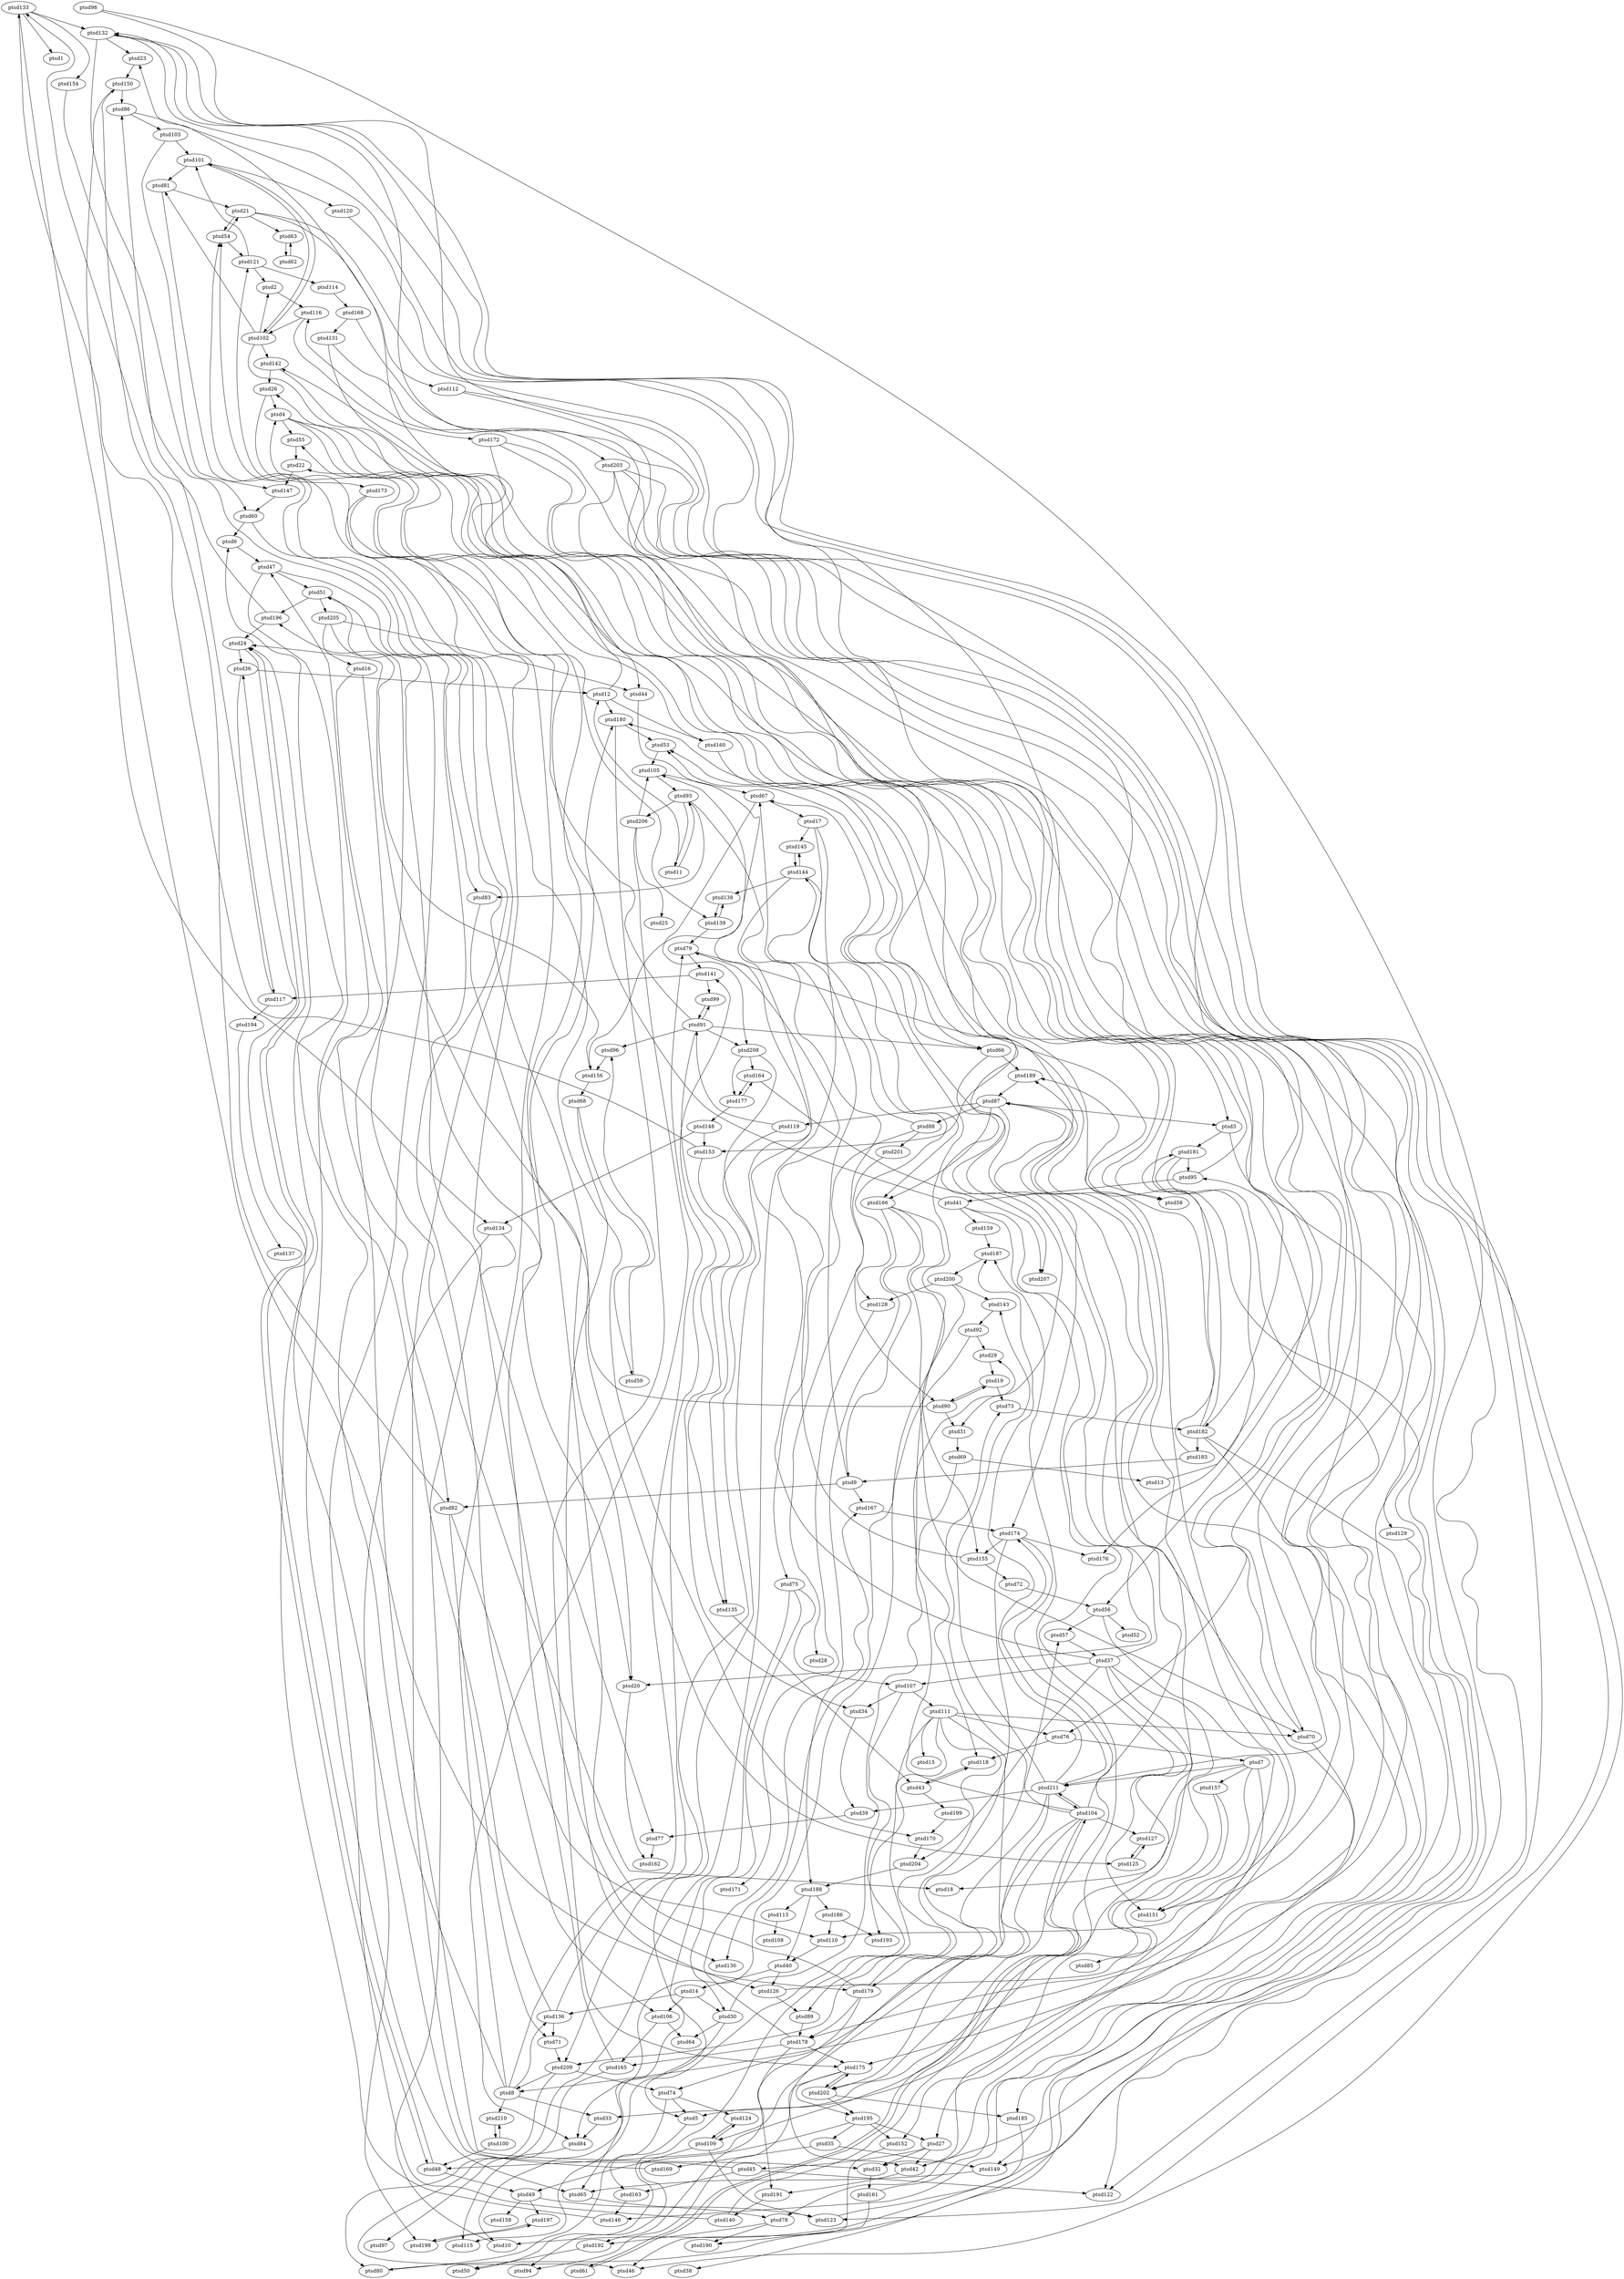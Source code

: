 strict digraph  {
ptsd1;
ptsd2;
ptsd3;
ptsd4;
ptsd5;
ptsd6;
ptsd7;
ptsd8;
ptsd9;
ptsd10;
ptsd11;
ptsd12;
ptsd13;
ptsd14;
ptsd15;
ptsd16;
ptsd17;
ptsd18;
ptsd19;
ptsd20;
ptsd21;
ptsd22;
ptsd23;
ptsd24;
ptsd25;
ptsd26;
ptsd27;
ptsd28;
ptsd29;
ptsd30;
ptsd31;
ptsd32;
ptsd33;
ptsd34;
ptsd35;
ptsd36;
ptsd37;
ptsd38;
ptsd39;
ptsd40;
ptsd41;
ptsd42;
ptsd43;
ptsd44;
ptsd45;
ptsd46;
ptsd47;
ptsd48;
ptsd49;
ptsd50;
ptsd51;
ptsd52;
ptsd53;
ptsd54;
ptsd55;
ptsd56;
ptsd57;
ptsd58;
ptsd59;
ptsd60;
ptsd61;
ptsd62;
ptsd63;
ptsd64;
ptsd65;
ptsd66;
ptsd67;
ptsd68;
ptsd69;
ptsd70;
ptsd71;
ptsd72;
ptsd73;
ptsd74;
ptsd75;
ptsd76;
ptsd77;
ptsd78;
ptsd79;
ptsd80;
ptsd81;
ptsd82;
ptsd83;
ptsd84;
ptsd85;
ptsd86;
ptsd87;
ptsd88;
ptsd89;
ptsd90;
ptsd91;
ptsd92;
ptsd93;
ptsd94;
ptsd95;
ptsd96;
ptsd97;
ptsd98;
ptsd99;
ptsd100;
ptsd101;
ptsd102;
ptsd103;
ptsd104;
ptsd105;
ptsd106;
ptsd107;
ptsd108;
ptsd109;
ptsd110;
ptsd111;
ptsd112;
ptsd113;
ptsd114;
ptsd115;
ptsd116;
ptsd117;
ptsd118;
ptsd119;
ptsd120;
ptsd121;
ptsd122;
ptsd123;
ptsd124;
ptsd125;
ptsd126;
ptsd127;
ptsd128;
ptsd129;
ptsd130;
ptsd131;
ptsd132;
ptsd133;
ptsd134;
ptsd135;
ptsd136;
ptsd137;
ptsd138;
ptsd139;
ptsd140;
ptsd141;
ptsd142;
ptsd143;
ptsd144;
ptsd145;
ptsd146;
ptsd147;
ptsd148;
ptsd149;
ptsd150;
ptsd151;
ptsd152;
ptsd153;
ptsd154;
ptsd155;
ptsd156;
ptsd157;
ptsd158;
ptsd159;
ptsd160;
ptsd161;
ptsd162;
ptsd163;
ptsd164;
ptsd165;
ptsd166;
ptsd167;
ptsd168;
ptsd169;
ptsd170;
ptsd171;
ptsd172;
ptsd173;
ptsd174;
ptsd175;
ptsd176;
ptsd177;
ptsd178;
ptsd179;
ptsd180;
ptsd181;
ptsd182;
ptsd183;
ptsd185;
ptsd186;
ptsd187;
ptsd188;
ptsd189;
ptsd190;
ptsd191;
ptsd192;
ptsd193;
ptsd194;
ptsd195;
ptsd196;
ptsd197;
ptsd198;
ptsd199;
ptsd200;
ptsd201;
ptsd202;
ptsd203;
ptsd204;
ptsd205;
ptsd206;
ptsd207;
ptsd208;
ptsd209;
ptsd210;
ptsd211;
ptsd133 -> ptsd1  [weight="0.23542181269837786"];
ptsd121 -> ptsd2  [weight="0.23435798742348593"];
ptsd102 -> ptsd2  [weight="0.36263814896055185"];
ptsd203 -> ptsd3  [weight="0.32291692760671886"];
ptsd87 -> ptsd3  [weight="0.3704102652050169"];
ptsd8 -> ptsd4  [weight="0.27369967491986275"];
ptsd26 -> ptsd4  [weight="0.21400386104845234"];
ptsd70 -> ptsd5  [weight="0.2712101301375609"];
ptsd74 -> ptsd5  [weight="0.35208753120475367"];
ptsd144 -> ptsd5  [weight="0.2103933130764109"];
ptsd8 -> ptsd6  [weight="0.24557133978684767"];
ptsd60 -> ptsd6  [weight="0.31806337114781424"];
ptsd76 -> ptsd7  [weight="0.30024863581508104"];
ptsd203 -> ptsd8  [weight="0.20027659891988486"];
ptsd209 -> ptsd8  [weight="0.23736485797912282"];
ptsd183 -> ptsd9  [weight="0.27517446146535984"];
ptsd166 -> ptsd9  [weight="0.20417018631816714"];
ptsd30 -> ptsd10  [weight="0.23726834224485333"];
ptsd185 -> ptsd10  [weight="0.2196929094859753"];
ptsd93 -> ptsd11  [weight="0.2992008950470303"];
ptsd11 -> ptsd12  [weight="0.2636705522841898"];
ptsd36 -> ptsd12  [weight="0.43669119395221323"];
ptsd69 -> ptsd13  [weight="0.42848901326062805"];
ptsd40 -> ptsd14  [weight="0.24517919521102643"];
ptsd111 -> ptsd15  [weight="0.2747514843974382"];
ptsd205 -> ptsd16  [weight="0.3615430374706697"];
ptsd67 -> ptsd17  [weight="0.24745385177843737"];
ptsd16 -> ptsd18  [weight="0.2810462105597778"];
ptsd7 -> ptsd18  [weight="0.4625877820823021"];
ptsd90 -> ptsd19  [weight="0.21337761403144614"];
ptsd29 -> ptsd19  [weight="0.29156072163700203"];
ptsd83 -> ptsd20  [weight="0.25830777655637804"];
ptsd41 -> ptsd20  [weight="0.2018029504346704"];
ptsd47 -> ptsd20  [weight="0.31889848957577543"];
ptsd54 -> ptsd21  [weight="0.45824448249996763"];
ptsd81 -> ptsd21  [weight="0.22560761029619608"];
ptsd55 -> ptsd22  [weight="0.23258480552696859"];
ptsd41 -> ptsd22  [weight="0.36313006327395536"];
ptsd12 -> ptsd23  [weight="0.2919468927038787"];
ptsd132 -> ptsd23  [weight="0.31700892599681774"];
ptsd90 -> ptsd24  [weight="0.29642005827165047"];
ptsd146 -> ptsd24  [weight="0.28058441187431876"];
ptsd196 -> ptsd24  [weight="0.21797466707591703"];
ptsd48 -> ptsd24  [weight="0.2050208627781137"];
ptsd206 -> ptsd25  [weight="0.7112620340564823"];
ptsd80 -> ptsd26  [weight="0.20450304622452853"];
ptsd142 -> ptsd26  [weight="0.35877727407812027"];
ptsd7 -> ptsd27  [weight="0.3318364552886028"];
ptsd195 -> ptsd27  [weight="0.21471193127697474"];
ptsd201 -> ptsd28  [weight="0.2653963489001604"];
ptsd30 -> ptsd29  [weight="0.3329939971946365"];
ptsd92 -> ptsd29  [weight="0.40444615043883"];
ptsd14 -> ptsd30  [weight="0.23490556309631863"];
ptsd75 -> ptsd30  [weight="0.23490556309631863"];
ptsd90 -> ptsd31  [weight="0.4109143846216107"];
ptsd160 -> ptsd31  [weight="0.22830906370047657"];
ptsd205 -> ptsd32  [weight="0.2235936251932944"];
ptsd37 -> ptsd32  [weight="0.3813641696062048"];
ptsd27 -> ptsd32  [weight="0.3514329276903357"];
ptsd37 -> ptsd33  [weight="0.21778368705648313"];
ptsd8 -> ptsd33  [weight="0.24393798106318426"];
ptsd91 -> ptsd34  [weight="0.31220704632049634"];
ptsd107 -> ptsd34  [weight="0.2081380308803308"];
ptsd195 -> ptsd35  [weight="0.2319526627218935"];
ptsd45 -> ptsd36  [weight="0.34739850511283504"];
ptsd24 -> ptsd36  [weight="0.2977124162926591"];
ptsd57 -> ptsd37  [weight="0.34443244430613773"];
ptsd182 -> ptsd38  [weight="0.326575254233408"];
ptsd34 -> ptsd39  [weight="0.2670887063933175"];
ptsd211 -> ptsd39  [weight="0.29892235009474843"];
ptsd188 -> ptsd40  [weight="0.2439716895728747"];
ptsd110 -> ptsd40  [weight="0.34841576824952686"];
ptsd95 -> ptsd41  [weight="0.3070002598277527"];
ptsd111 -> ptsd42  [weight="0.21849153488041753"];
ptsd27 -> ptsd42  [weight="0.22754951196168846"];
ptsd132 -> ptsd42  [weight="0.4034931392066806"];
ptsd118 -> ptsd43  [weight="0.2790099133930453"];
ptsd135 -> ptsd43  [weight="0.35075531969411405"];
ptsd205 -> ptsd44  [weight="0.2694678832461901"];
ptsd131 -> ptsd44  [weight="0.35184658891530207"];
ptsd27 -> ptsd45  [weight="0.22635375573962965"];
ptsd21 -> ptsd46  [weight="0.21998600077189615"];
ptsd17 -> ptsd46  [weight="0.4291145575572824"];
ptsd152 -> ptsd46  [weight="0.26368055080598923"];
ptsd6 -> ptsd47  [weight="0.27159827115466206"];
ptsd136 -> ptsd47  [weight="0.33270788216446107"];
ptsd24 -> ptsd48  [weight="0.26196872569530316"];
ptsd37 -> ptsd48  [weight="0.27008900186626034"];
ptsd100 -> ptsd48  [weight="0.24891707833503698"];
ptsd48 -> ptsd49  [weight="0.33112275026036747"];
ptsd195 -> ptsd49  [weight="0.33508380360315576"];
ptsd111 -> ptsd50  [weight="0.20079221471299719"];
ptsd192 -> ptsd50  [weight="0.2614481962408818"];
ptsd47 -> ptsd51  [weight="0.21386094861383362"];
ptsd140 -> ptsd51  [weight="0.4982478370058963"];
ptsd56 -> ptsd52  [weight="0.3655842791391177"];
ptsd37 -> ptsd53  [weight="0.2881802124056184"];
ptsd180 -> ptsd53  [weight="0.36213322527066333"];
ptsd66 -> ptsd53  [weight="0.21188249991975597"];
ptsd21 -> ptsd54  [weight="0.2915053316561831"];
ptsd169 -> ptsd54  [weight="0.2288834510065608"];
ptsd10 -> ptsd54  [weight="0.24671226719022962"];
ptsd165 -> ptsd55  [weight="0.24903594131605047"];
ptsd4 -> ptsd55  [weight="0.29647135870958397"];
ptsd172 -> ptsd56  [weight="0.24130006436986406"];
ptsd72 -> ptsd56  [weight="0.4088649149138274"];
ptsd179 -> ptsd57  [weight="0.2680558300585033"];
ptsd56 -> ptsd57  [weight="0.2702896286423241"];
ptsd79 -> ptsd58  [weight="0.25745839718175495"];
ptsd142 -> ptsd58  [weight="0.25745839718175495"];
ptsd68 -> ptsd59  [weight="0.43272660425041976"];
ptsd132 -> ptsd60  [weight="0.20680448998772158"];
ptsd147 -> ptsd60  [weight="0.24127190498567516"];
ptsd104 -> ptsd61  [weight="0.9004444833428147"];
ptsd63 -> ptsd62  [weight="1.0"];
ptsd62 -> ptsd63  [weight="0.6993865030674866"];
ptsd21 -> ptsd63  [weight="0.3006134969325134"];
ptsd30 -> ptsd64  [weight="0.2670981119193875"];
ptsd106 -> ptsd64  [weight="0.3518466606296235"];
ptsd47 -> ptsd65  [weight="0.20870434284444683"];
ptsd149 -> ptsd65  [weight="0.25682395258256735"];
ptsd75 -> ptsd65  [weight="0.2080749615830986"];
ptsd102 -> ptsd66  [weight="0.2642005473456814"];
ptsd91 -> ptsd66  [weight="0.2876850404430753"];
ptsd105 -> ptsd67  [weight="0.22474972413151278"];
ptsd104 -> ptsd67  [weight="0.28142574152119865"];
ptsd9 -> ptsd67  [weight="0.3517821769014983"];
ptsd156 -> ptsd68  [weight="0.23486546123153462"];
ptsd31 -> ptsd69  [weight="0.38015405545948655"];
ptsd111 -> ptsd70  [weight="0.48267234133410875"];
ptsd166 -> ptsd70  [weight="0.2068286013362291"];
ptsd168 -> ptsd70  [weight="0.21334686829369975"];
ptsd82 -> ptsd71  [weight="0.3025539023638156"];
ptsd136 -> ptsd71  [weight="0.27031046742374665"];
ptsd155 -> ptsd72  [weight="0.25100126607626005"];
ptsd19 -> ptsd73  [weight="0.34884658703783517"];
ptsd104 -> ptsd73  [weight="0.2054034512006896"];
ptsd104 -> ptsd74  [weight="0.25239453847411697"];
ptsd209 -> ptsd74  [weight="0.3836650647659317"];
ptsd88 -> ptsd75  [weight="0.4124355257320217"];
ptsd172 -> ptsd76  [weight="0.2329843294748283"];
ptsd111 -> ptsd76  [weight="0.22188983759507452"];
ptsd39 -> ptsd77  [weight="0.3551151309076882"];
ptsd51 -> ptsd77  [weight="0.20391376657589905"];
ptsd65 -> ptsd78  [weight="0.2711706566074196"];
ptsd87 -> ptsd78  [weight="0.2956803121084749"];
ptsd139 -> ptsd79  [weight="0.20989688531084355"];
ptsd155 -> ptsd79  [weight="0.3194331098763569"];
ptsd8 -> ptsd79  [weight="0.21953588265883306"];
ptsd74 -> ptsd80  [weight="0.3262369411779364"];
ptsd209 -> ptsd80  [weight="0.24725326068222553"];
ptsd101 -> ptsd81  [weight="0.2854067227731089"];
ptsd102 -> ptsd81  [weight="0.290716615289818"];
ptsd9 -> ptsd82  [weight="0.3025266877758012"];
ptsd16 -> ptsd82  [weight="0.2552568928108323"];
ptsd93 -> ptsd83  [weight="0.30586038397955306"];
ptsd154 -> ptsd83  [weight="0.2000040167116297"];
ptsd33 -> ptsd84  [weight="0.3029608329624798"];
ptsd200 -> ptsd84  [weight="0.2069677737105321"];
ptsd206 -> ptsd84  [weight="0.28678768378627056"];
ptsd157 -> ptsd85  [weight="0.2502313378963449"];
ptsd150 -> ptsd86  [weight="0.32833387220720595"];
ptsd117 -> ptsd86  [weight="0.22514322665636985"];
ptsd127 -> ptsd87  [weight="0.24785318618819396"];
ptsd189 -> ptsd87  [weight="0.43756044731481464"];
ptsd104 -> ptsd87  [weight="0.24148892044236006"];
ptsd87 -> ptsd88  [weight="0.24036837435477054"];
ptsd126 -> ptsd89  [weight="0.21548883130496743"];
ptsd111 -> ptsd89  [weight="0.2456833101185353"];
ptsd93 -> ptsd90  [weight="0.37550931856320663"];
ptsd19 -> ptsd90  [weight="0.2954210998176715"];
ptsd99 -> ptsd91  [weight="0.261040858128048"];
ptsd119 -> ptsd91  [weight="0.33751512113391385"];
ptsd143 -> ptsd92  [weight="0.3723192289039197"];
ptsd105 -> ptsd93  [weight="0.2766177549337942"];
ptsd11 -> ptsd93  [weight="0.24342362434173898"];
ptsd109 -> ptsd94  [weight="0.4237396383640684"];
ptsd175 -> ptsd94  [weight="0.2852594146397777"];
ptsd181 -> ptsd95  [weight="0.5409546783075441"];
ptsd70 -> ptsd95  [weight="0.4114319379671606"];
ptsd91 -> ptsd96  [weight="0.35171982082320524"];
ptsd59 -> ptsd96  [weight="0.24435164635315842"];
ptsd165 -> ptsd97  [weight="0.38622753365703155"];
ptsd141 -> ptsd99  [weight="0.2423741141921949"];
ptsd91 -> ptsd99  [weight="0.26106055383513055"];
ptsd210 -> ptsd100  [weight="0.4250205786331676"];
ptsd102 -> ptsd101  [weight="0.47835012173580954"];
ptsd121 -> ptsd101  [weight="0.20595457272080053"];
ptsd103 -> ptsd101  [weight="0.23433053607344403"];
ptsd101 -> ptsd102  [weight="0.30663201038329774"];
ptsd116 -> ptsd102  [weight="0.30307420573546984"];
ptsd86 -> ptsd103  [weight="0.2953185648160374"];
ptsd211 -> ptsd104  [weight="0.3195371001049753"];
ptsd61 -> ptsd104  [weight="0.531246366315511"];
ptsd206 -> ptsd105  [weight="0.2461482197782166"];
ptsd37 -> ptsd105  [weight="0.32806801925223866"];
ptsd53 -> ptsd105  [weight="0.20094166179199616"];
ptsd81 -> ptsd106  [weight="0.39478431476883685"];
ptsd14 -> ptsd106  [weight="0.29477228836073144"];
ptsd75 -> ptsd107  [weight="0.2100919162777101"];
ptsd37 -> ptsd107  [weight="0.345356574703085"];
ptsd113 -> ptsd108  [weight="0.30104529616724734"];
ptsd104 -> ptsd109  [weight="0.45026083944915224"];
ptsd124 -> ptsd109  [weight="0.39563644208298593"];
ptsd186 -> ptsd110  [weight="0.28759116732044204"];
ptsd82 -> ptsd110  [weight="0.29957413262546045"];
ptsd203 -> ptsd110  [weight="0.207371871806291"];
ptsd107 -> ptsd111  [weight="0.29143072692143385"];
ptsd21 -> ptsd112  [weight="0.2977522358276391"];
ptsd188 -> ptsd113  [weight="0.24029690063260145"];
ptsd121 -> ptsd114  [weight="0.30293828345144813"];
ptsd84 -> ptsd115  [weight="0.4970504294179295"];
ptsd107 -> ptsd115  [weight="0.2976489121192747"];
ptsd2 -> ptsd116  [weight="0.21220766296424617"];
ptsd123 -> ptsd116  [weight="0.2557860223229754"];
ptsd141 -> ptsd117  [weight="0.3308330143285336"];
ptsd36 -> ptsd117  [weight="0.28947888753746703"];
ptsd76 -> ptsd118  [weight="0.21338108313969323"];
ptsd43 -> ptsd118  [weight="0.2633732226181356"];
ptsd69 -> ptsd118  [weight="0.21338108313969323"];
ptsd87 -> ptsd119  [weight="0.31350906860105593"];
ptsd101 -> ptsd120  [weight="0.3020921272489379"];
ptsd54 -> ptsd121  [weight="0.31325735371049396"];
ptsd91 -> ptsd121  [weight="0.23494301528287048"];
ptsd112 -> ptsd122  [weight="0.2697134638635971"];
ptsd45 -> ptsd122  [weight="0.23640669929024846"];
ptsd98 -> ptsd122  [weight="0.4095855288011235"];
ptsd86 -> ptsd123  [weight="0.22541572572367066"];
ptsd109 -> ptsd123  [weight="0.21125025662081717"];
ptsd49 -> ptsd123  [weight="0.4138780537877233"];
ptsd109 -> ptsd124  [weight="0.44792190656275604"];
ptsd74 -> ptsd124  [weight="0.21243196270204204"];
ptsd60 -> ptsd125  [weight="0.31049584273735303"];
ptsd127 -> ptsd125  [weight="0.24387188700384965"];
ptsd68 -> ptsd126  [weight="0.22271160085978522"];
ptsd40 -> ptsd126  [weight="0.3386866773682296"];
ptsd125 -> ptsd127  [weight="0.3675740273632281"];
ptsd104 -> ptsd127  [weight="0.31784342366114443"];
ptsd17 -> ptsd128  [weight="0.4451518545648782"];
ptsd200 -> ptsd128  [weight="0.2750787224030621"];
ptsd3 -> ptsd129  [weight="0.4024757349682008"];
ptsd134 -> ptsd130  [weight="0.2303987311755727"];
ptsd92 -> ptsd130  [weight="0.2730930266668828"];
ptsd168 -> ptsd131  [weight="0.3344387696325025"];
ptsd13 -> ptsd132  [weight="0.3399656389385244"];
ptsd133 -> ptsd132  [weight="0.22695922451893055"];
ptsd95 -> ptsd132  [weight="0.32207271057333886"];
ptsd153 -> ptsd133  [weight="0.2536425334480429"];
ptsd196 -> ptsd133  [weight="0.3097526004690326"];
ptsd133 -> ptsd134  [weight="0.3217436060762893"];
ptsd148 -> ptsd134  [weight="0.28216014240947274"];
ptsd153 -> ptsd135  [weight="0.4046817928089871"];
ptsd119 -> ptsd135  [weight="0.32830048190680866"];
ptsd14 -> ptsd136  [weight="0.314472620956046"];
ptsd8 -> ptsd136  [weight="0.23113737640269372"];
ptsd194 -> ptsd137  [weight="0.22232621377287767"];
ptsd139 -> ptsd138  [weight="0.34924665374600894"];
ptsd144 -> ptsd138  [weight="0.3606524104170498"];
ptsd138 -> ptsd139  [weight="0.36339418142806146"];
ptsd173 -> ptsd139  [weight="0.4688701476530571"];
ptsd191 -> ptsd140  [weight="0.5052634694894718"];
ptsd136 -> ptsd141  [weight="0.305859811971882"];
ptsd79 -> ptsd141  [weight="0.2986912226287911"];
ptsd182 -> ptsd142  [weight="0.2584467067914124"];
ptsd102 -> ptsd142  [weight="0.2691537846441994"];
ptsd211 -> ptsd143  [weight="0.2760659614542901"];
ptsd200 -> ptsd143  [weight="0.223613428777975"];
ptsd145 -> ptsd144  [weight="0.6646165950457874"];
ptsd88 -> ptsd144  [weight="0.2536181950344444"];
ptsd144 -> ptsd145  [weight="0.23346474564585026"];
ptsd17 -> ptsd145  [weight="0.42951499198066395"];
ptsd182 -> ptsd146  [weight="0.24216079565070173"];
ptsd163 -> ptsd146  [weight="0.3362116146736978"];
ptsd22 -> ptsd147  [weight="0.22846995805541456"];
ptsd103 -> ptsd147  [weight="0.27080684007874434"];
ptsd177 -> ptsd148  [weight="0.21757047302779164"];
ptsd181 -> ptsd149  [weight="0.29372371975249056"];
ptsd129 -> ptsd149  [weight="0.25404185848606975"];
ptsd35 -> ptsd149  [weight="0.4203271806237422"];
ptsd23 -> ptsd150  [weight="0.25246213560938785"];
ptsd82 -> ptsd150  [weight="0.21860423987168567"];
ptsd112 -> ptsd151  [weight="0.2226655963562663"];
ptsd41 -> ptsd151  [weight="0.2095703812017292"];
ptsd7 -> ptsd151  [weight="0.2502397527893599"];
ptsd56 -> ptsd151  [weight="0.2525205838694713"];
ptsd157 -> ptsd152  [weight="0.4546618259242749"];
ptsd195 -> ptsd152  [weight="0.233106384580092"];
ptsd98 -> ptsd153  [weight="0.4724099975038289"];
ptsd148 -> ptsd153  [weight="0.20832897647716261"];
ptsd133 -> ptsd154  [weight="0.5488304603682461"];
ptsd174 -> ptsd155  [weight="0.25114591071440895"];
ptsd166 -> ptsd155  [weight="0.25114591071440895"];
ptsd96 -> ptsd156  [weight="0.21353177192980632"];
ptsd44 -> ptsd156  [weight="0.2211579066415852"];
ptsd7 -> ptsd157  [weight="0.24655439894797881"];
ptsd49 -> ptsd158  [weight="0.26625845480143073"];
ptsd41 -> ptsd159  [weight="0.2152994581932334"];
ptsd12 -> ptsd160  [weight="0.21938112402204035"];
ptsd4 -> ptsd160  [weight="0.2090976338335072"];
ptsd32 -> ptsd161  [weight="0.2662969488129326"];
ptsd20 -> ptsd162  [weight="0.33282776252175084"];
ptsd77 -> ptsd162  [weight="0.266471207042532"];
ptsd5 -> ptsd163  [weight="0.2949654287437078"];
ptsd45 -> ptsd163  [weight="0.2076409064431565"];
ptsd177 -> ptsd164  [weight="0.3628668814339765"];
ptsd208 -> ptsd164  [weight="0.46710639191057446"];
ptsd178 -> ptsd165  [weight="0.2501583732999915"];
ptsd106 -> ptsd165  [weight="0.3601913033373614"];
ptsd87 -> ptsd166  [weight="0.33209033479382327"];
ptsd144 -> ptsd166  [weight="0.20988989025950464"];
ptsd178 -> ptsd167  [weight="0.33050603528099176"];
ptsd9 -> ptsd167  [weight="0.26002339217247783"];
ptsd114 -> ptsd168  [weight="0.34653601058713857"];
ptsd35 -> ptsd169  [weight="0.3194167163068473"];
ptsd199 -> ptsd170  [weight="0.3483962348667142"];
ptsd173 -> ptsd170  [weight="0.26129717615003567"];
ptsd128 -> ptsd171  [weight="0.2858937752680249"];
ptsd116 -> ptsd172  [weight="0.3229281001235284"];
ptsd26 -> ptsd173  [weight="0.28326799800231245"];
ptsd167 -> ptsd174  [weight="0.33118512541038864"];
ptsd211 -> ptsd174  [weight="0.20335385737815465"];
ptsd4 -> ptsd174  [weight="0.2476150470358047"];
ptsd202 -> ptsd175  [weight="0.20787308010334474"];
ptsd172 -> ptsd175  [weight="0.21089994463761566"];
ptsd178 -> ptsd175  [weight="0.22054435581952092"];
ptsd180 -> ptsd175  [weight="0.24360126574610724"];
ptsd181 -> ptsd176  [weight="0.24775155390161246"];
ptsd174 -> ptsd176  [weight="0.2991975358828413"];
ptsd164 -> ptsd177  [weight="0.43397592655695644"];
ptsd208 -> ptsd177  [weight="0.42102826971528956"];
ptsd89 -> ptsd178  [weight="0.24046107456837873"];
ptsd179 -> ptsd178  [weight="0.2274074733775239"];
ptsd4 -> ptsd178  [weight="0.2849909031921526"];
ptsd150 -> ptsd179  [weight="0.29723677012468225"];
ptsd211 -> ptsd179  [weight="0.28536389024354625"];
ptsd179 -> ptsd180  [weight="0.23561188447953452"];
ptsd12 -> ptsd180  [weight="0.35113234988572606"];
ptsd126 -> ptsd180  [weight="0.24579264492000824"];
ptsd3 -> ptsd181  [weight="0.2999089067256932"];
ptsd183 -> ptsd181  [weight="0.24176436755193376"];
ptsd73 -> ptsd182  [weight="0.3176021918381319"];
ptsd132 -> ptsd182  [weight="0.24500740513227323"];
ptsd182 -> ptsd183  [weight="0.28928687396341607"];
ptsd202 -> ptsd185  [weight="0.2265155240810741"];
ptsd203 -> ptsd185  [weight="0.39302795734325974"];
ptsd188 -> ptsd186  [weight="0.34022438860843834"];
ptsd140 -> ptsd187  [weight="0.21973826812728084"];
ptsd211 -> ptsd187  [weight="0.229270668689272"];
ptsd159 -> ptsd187  [weight="0.22821412182895273"];
ptsd204 -> ptsd188  [weight="0.2710705384626466"];
ptsd166 -> ptsd188  [weight="0.26471732271742837"];
ptsd182 -> ptsd189  [weight="0.3033840796644302"];
ptsd161 -> ptsd189  [weight="0.3651047317135658"];
ptsd66 -> ptsd189  [weight="0.33151118862200407"];
ptsd78 -> ptsd190  [weight="0.36529538527247674"];
ptsd161 -> ptsd190  [weight="0.5228794967869692"];
ptsd42 -> ptsd191  [weight="0.22480928478293352"];
ptsd178 -> ptsd191  [weight="0.3851541317897385"];
ptsd179 -> ptsd192  [weight="0.25045226306603746"];
ptsd78 -> ptsd192  [weight="0.2729780467588031"];
ptsd186 -> ptsd193  [weight="0.2870353712577664"];
ptsd111 -> ptsd193  [weight="0.34049106768678167"];
ptsd117 -> ptsd194  [weight="0.24677474254166382"];
ptsd202 -> ptsd195  [weight="0.22673872206370868"];
ptsd175 -> ptsd195  [weight="0.47782346182581653"];
ptsd156 -> ptsd196  [weight="0.4834140512297349"];
ptsd51 -> ptsd196  [weight="0.2721030668110205"];
ptsd198 -> ptsd197  [weight="0.3239023410086008"];
ptsd49 -> ptsd197  [weight="0.41971100040122494"];
ptsd197 -> ptsd198  [weight="0.23227204338553628"];
ptsd134 -> ptsd198  [weight="0.3129244131057528"];
ptsd43 -> ptsd199  [weight="0.33250490125442783"];
ptsd187 -> ptsd200  [weight="0.2428847762731207"];
ptsd88 -> ptsd201  [weight="0.23583096151466407"];
ptsd175 -> ptsd202  [weight="0.2246494689386376"];
ptsd174 -> ptsd202  [weight="0.28552774543125925"];
ptsd211 -> ptsd202  [weight="0.2111874042059189"];
ptsd131 -> ptsd203  [weight="0.2967339995787971"];
ptsd37 -> ptsd204  [weight="0.21284554218902713"];
ptsd170 -> ptsd204  [weight="0.36952351074483875"];
ptsd51 -> ptsd205  [weight="0.35496602864469606"];
ptsd93 -> ptsd206  [weight="0.237085345580596"];
ptsd164 -> ptsd207  [weight="0.24255889972547648"];
ptsd66 -> ptsd207  [weight="0.46953661067026453"];
ptsd91 -> ptsd208  [weight="0.3342330987704078"];
ptsd67 -> ptsd208  [weight="0.21919074710292183"];
ptsd208 -> ptsd209  [weight="0.25806042917587313"];
ptsd174 -> ptsd209  [weight="0.34822961718606427"];
ptsd71 -> ptsd209  [weight="0.2559732636809133"];
ptsd100 -> ptsd210  [weight="0.4968060713431222"];
ptsd8 -> ptsd210  [weight="0.21109137380539428"];
ptsd104 -> ptsd211  [weight="0.2902597034513194"];
ptsd120 -> ptsd211  [weight="0.2117341968557346"];
ptsd7 -> ptsd211  [weight="0.283478842071314"];
}